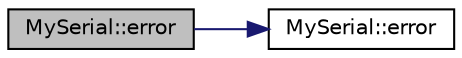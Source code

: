 digraph "MySerial::error"
{
  edge [fontname="Helvetica",fontsize="10",labelfontname="Helvetica",labelfontsize="10"];
  node [fontname="Helvetica",fontsize="10",shape=record];
  rankdir="LR";
  Node44 [label="MySerial::error",height=0.2,width=0.4,color="black", fillcolor="grey75", style="filled", fontcolor="black"];
  Node44 -> Node45 [color="midnightblue",fontsize="10",style="solid",fontname="Helvetica"];
  Node45 [label="MySerial::error",height=0.2,width=0.4,color="black", fillcolor="white", style="filled",URL="$class_my_serial.html#a896c14da1a0c8356a3d66a783d8264e6"];
}
